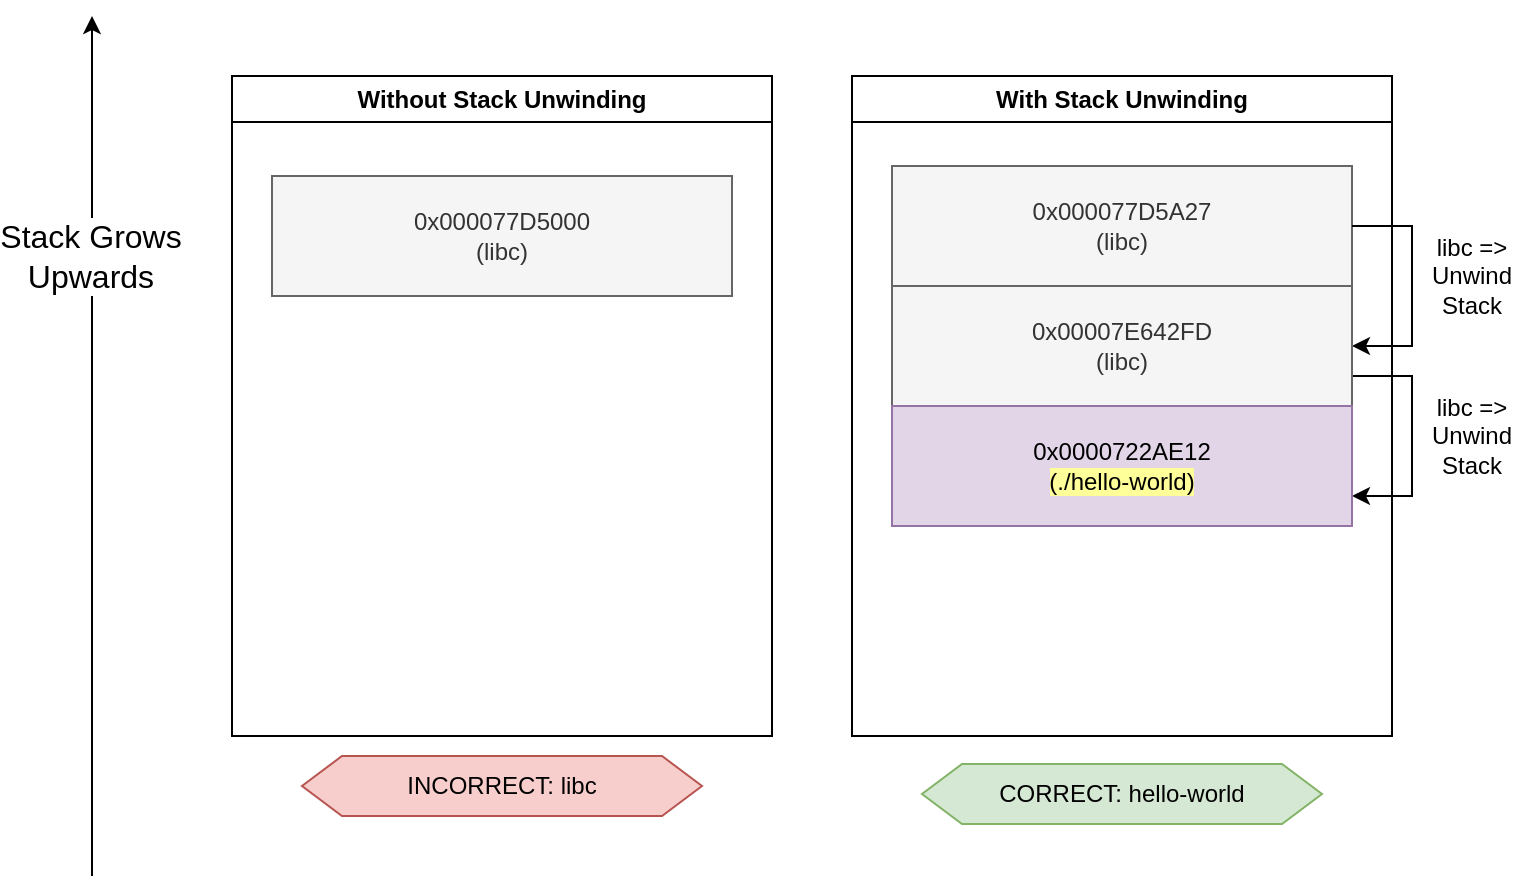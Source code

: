 <mxfile version="26.2.15">
  <diagram name="Page-1" id="HYfxYmFi7s9t5QOdmr9X">
    <mxGraphModel dx="1234" dy="917" grid="1" gridSize="10" guides="1" tooltips="1" connect="1" arrows="1" fold="1" page="1" pageScale="1" pageWidth="1169" pageHeight="827" math="0" shadow="0">
      <root>
        <mxCell id="0" />
        <mxCell id="1" parent="0" />
        <mxCell id="rXjuU9vFeqK0e6MEDaii-29" value="With Stack Unwinding" style="swimlane;whiteSpace=wrap;html=1;" parent="1" vertex="1">
          <mxGeometry x="540" y="70" width="270" height="330" as="geometry" />
        </mxCell>
        <mxCell id="rXjuU9vFeqK0e6MEDaii-7" value="0x000077D5A27&lt;div&gt;(libc)&lt;/div&gt;" style="rounded=0;whiteSpace=wrap;html=1;fillColor=#f5f5f5;fontColor=#333333;strokeColor=#666666;" parent="rXjuU9vFeqK0e6MEDaii-29" vertex="1">
          <mxGeometry x="20" y="45" width="230" height="60" as="geometry" />
        </mxCell>
        <mxCell id="rXjuU9vFeqK0e6MEDaii-14" style="edgeStyle=orthogonalEdgeStyle;rounded=0;orthogonalLoop=1;jettySize=auto;html=1;exitX=1;exitY=0.5;exitDx=0;exitDy=0;entryX=1;entryY=0.5;entryDx=0;entryDy=0;" parent="1" source="rXjuU9vFeqK0e6MEDaii-7" target="rXjuU9vFeqK0e6MEDaii-11" edge="1">
          <mxGeometry relative="1" as="geometry">
            <Array as="points">
              <mxPoint x="820" y="145" />
              <mxPoint x="820" y="205" />
            </Array>
          </mxGeometry>
        </mxCell>
        <mxCell id="rXjuU9vFeqK0e6MEDaii-15" style="edgeStyle=orthogonalEdgeStyle;rounded=0;orthogonalLoop=1;jettySize=auto;html=1;exitX=1;exitY=0.75;exitDx=0;exitDy=0;entryX=1;entryY=0.75;entryDx=0;entryDy=0;" parent="1" source="rXjuU9vFeqK0e6MEDaii-11" target="rXjuU9vFeqK0e6MEDaii-12" edge="1">
          <mxGeometry relative="1" as="geometry">
            <Array as="points">
              <mxPoint x="820" y="220" />
              <mxPoint x="820" y="280" />
            </Array>
          </mxGeometry>
        </mxCell>
        <mxCell id="rXjuU9vFeqK0e6MEDaii-11" value="0x00007E642FD&lt;div&gt;(libc)&lt;/div&gt;" style="rounded=0;whiteSpace=wrap;html=1;fillColor=#f5f5f5;fontColor=#333333;strokeColor=#666666;" parent="1" vertex="1">
          <mxGeometry x="560" y="175" width="230" height="60" as="geometry" />
        </mxCell>
        <mxCell id="rXjuU9vFeqK0e6MEDaii-12" value="0x0000722AE12&lt;div&gt;&lt;span style=&quot;background-color: rgb(255, 255, 153);&quot;&gt;(./hello-world)&lt;/span&gt;&lt;/div&gt;" style="rounded=0;whiteSpace=wrap;html=1;fillColor=#e1d5e7;strokeColor=#9673a6;" parent="1" vertex="1">
          <mxGeometry x="560" y="235" width="230" height="60" as="geometry" />
        </mxCell>
        <mxCell id="rXjuU9vFeqK0e6MEDaii-16" value="libc =&amp;gt;&lt;div&gt;Unwind&lt;div&gt;Stack&lt;/div&gt;&lt;/div&gt;" style="text;html=1;align=center;verticalAlign=middle;whiteSpace=wrap;rounded=0;" parent="1" vertex="1">
          <mxGeometry x="820" y="155" width="60" height="30" as="geometry" />
        </mxCell>
        <mxCell id="rXjuU9vFeqK0e6MEDaii-17" value="libc =&amp;gt;&lt;div&gt;Unwind&lt;div&gt;Stack&lt;/div&gt;&lt;/div&gt;" style="text;html=1;align=center;verticalAlign=middle;whiteSpace=wrap;rounded=0;" parent="1" vertex="1">
          <mxGeometry x="820" y="235" width="60" height="30" as="geometry" />
        </mxCell>
        <mxCell id="rXjuU9vFeqK0e6MEDaii-21" value="Without Stack Unwinding" style="swimlane;whiteSpace=wrap;html=1;" parent="1" vertex="1">
          <mxGeometry x="230" y="70" width="270" height="330" as="geometry" />
        </mxCell>
        <mxCell id="rXjuU9vFeqK0e6MEDaii-1" value="0x000077D5000&lt;div&gt;(libc)&lt;/div&gt;" style="rounded=0;whiteSpace=wrap;html=1;fillColor=#f5f5f5;strokeColor=#666666;fontColor=#333333;" parent="rXjuU9vFeqK0e6MEDaii-21" vertex="1">
          <mxGeometry x="20" y="50" width="230" height="60" as="geometry" />
        </mxCell>
        <mxCell id="rXjuU9vFeqK0e6MEDaii-31" value="INCORRECT: libc" style="shape=hexagon;perimeter=hexagonPerimeter2;whiteSpace=wrap;html=1;fixedSize=1;fillColor=#f8cecc;strokeColor=#b85450;" parent="1" vertex="1">
          <mxGeometry x="265" y="410" width="200" height="30" as="geometry" />
        </mxCell>
        <mxCell id="rXjuU9vFeqK0e6MEDaii-32" value="CORRECT: hello-world" style="shape=hexagon;perimeter=hexagonPerimeter2;whiteSpace=wrap;html=1;fixedSize=1;fillColor=#d5e8d4;strokeColor=#82b366;" parent="1" vertex="1">
          <mxGeometry x="575" y="414" width="200" height="30" as="geometry" />
        </mxCell>
        <mxCell id="U91YUmRla69_HCBoeM7X-1" value="" style="edgeStyle=none;orthogonalLoop=1;jettySize=auto;html=1;rounded=0;" parent="1" edge="1">
          <mxGeometry width="100" relative="1" as="geometry">
            <mxPoint x="160" y="470" as="sourcePoint" />
            <mxPoint x="160" y="40" as="targetPoint" />
            <Array as="points" />
          </mxGeometry>
        </mxCell>
        <mxCell id="U91YUmRla69_HCBoeM7X-2" value="&lt;font style=&quot;font-size: 16px;&quot;&gt;Stack Grows&lt;/font&gt;&lt;div&gt;&lt;font style=&quot;font-size: 16px;&quot;&gt;Upwards&lt;/font&gt;&lt;/div&gt;" style="edgeLabel;html=1;align=center;verticalAlign=middle;resizable=0;points=[];" parent="U91YUmRla69_HCBoeM7X-1" vertex="1" connectable="0">
          <mxGeometry x="0.06" y="1" relative="1" as="geometry">
            <mxPoint y="-82" as="offset" />
          </mxGeometry>
        </mxCell>
      </root>
    </mxGraphModel>
  </diagram>
</mxfile>
